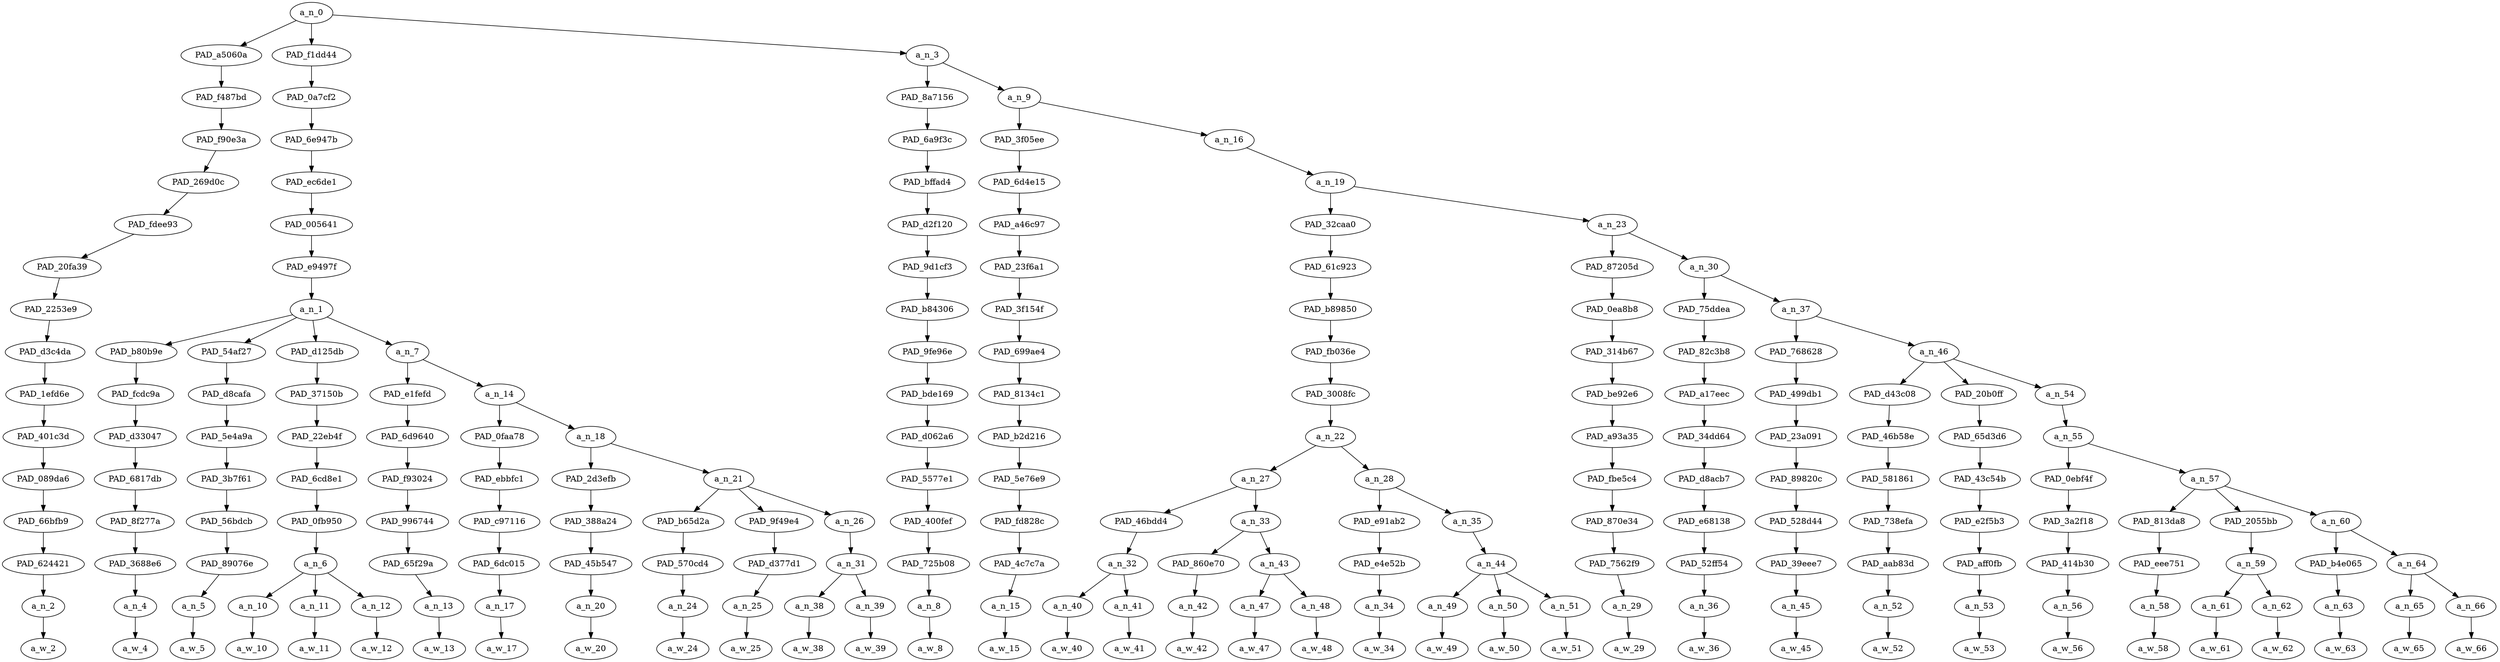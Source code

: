 strict digraph "" {
	a_n_0	[div_dir=1,
		index=0,
		level=15,
		pos="9.996310763888888,15!",
		text_span="[0, 1, 2, 3, 4, 5, 6, 7, 8, 9, 10, 11, 12, 13, 14, 15, 16, 17, 18, 19, 20, 21, 22, 23, 24, 25, 26, 27, 28, 29, 30, 31, 32, 33, 34, \
35]",
		value=1.00000000];
	PAD_a5060a	[div_dir=1,
		index=1,
		level=14,
		pos="12.0,14!",
		text_span="[12]",
		value=0.02925912];
	a_n_0 -> PAD_a5060a;
	PAD_f1dd44	[div_dir=1,
		index=0,
		level=14,
		pos="2.505208333333333,14!",
		text_span="[0, 1, 2, 3, 4, 5, 6, 7, 8, 9, 10, 11]",
		value=0.40695674];
	a_n_0 -> PAD_f1dd44;
	a_n_3	[div_dir=1,
		index=2,
		level=14,
		pos="15.483723958333332,14!",
		text_span="[13, 14, 15, 16, 17, 18, 19, 20, 21, 22, 23, 24, 25, 26, 27, 28, 29, 30, 31, 32, 33, 34, 35]",
		value=0.56371588];
	a_n_0 -> a_n_3;
	PAD_f487bd	[div_dir=1,
		index=1,
		level=13,
		pos="12.0,13!",
		text_span="[12]",
		value=0.02925912];
	PAD_a5060a -> PAD_f487bd;
	PAD_f90e3a	[div_dir=1,
		index=1,
		level=12,
		pos="12.0,12!",
		text_span="[12]",
		value=0.02925912];
	PAD_f487bd -> PAD_f90e3a;
	PAD_269d0c	[div_dir=1,
		index=1,
		level=11,
		pos="12.0,11!",
		text_span="[12]",
		value=0.02925912];
	PAD_f90e3a -> PAD_269d0c;
	PAD_fdee93	[div_dir=1,
		index=1,
		level=10,
		pos="12.0,10!",
		text_span="[12]",
		value=0.02925912];
	PAD_269d0c -> PAD_fdee93;
	PAD_20fa39	[div_dir=1,
		index=1,
		level=9,
		pos="12.0,9!",
		text_span="[12]",
		value=0.02925912];
	PAD_fdee93 -> PAD_20fa39;
	PAD_2253e9	[div_dir=1,
		index=1,
		level=8,
		pos="12.0,8!",
		text_span="[12]",
		value=0.02925912];
	PAD_20fa39 -> PAD_2253e9;
	PAD_d3c4da	[div_dir=1,
		index=4,
		level=7,
		pos="12.0,7!",
		text_span="[12]",
		value=0.02925912];
	PAD_2253e9 -> PAD_d3c4da;
	PAD_1efd6e	[div_dir=1,
		index=5,
		level=6,
		pos="12.0,6!",
		text_span="[12]",
		value=0.02925912];
	PAD_d3c4da -> PAD_1efd6e;
	PAD_401c3d	[div_dir=1,
		index=6,
		level=5,
		pos="12.0,5!",
		text_span="[12]",
		value=0.02925912];
	PAD_1efd6e -> PAD_401c3d;
	PAD_089da6	[div_dir=1,
		index=7,
		level=4,
		pos="12.0,4!",
		text_span="[12]",
		value=0.02925912];
	PAD_401c3d -> PAD_089da6;
	PAD_66bfb9	[div_dir=1,
		index=9,
		level=3,
		pos="12.0,3!",
		text_span="[12]",
		value=0.02925912];
	PAD_089da6 -> PAD_66bfb9;
	PAD_624421	[div_dir=1,
		index=9,
		level=2,
		pos="12.0,2!",
		text_span="[12]",
		value=0.02925912];
	PAD_66bfb9 -> PAD_624421;
	a_n_2	[div_dir=1,
		index=12,
		level=1,
		pos="12.0,1!",
		text_span="[12]",
		value=0.02925912];
	PAD_624421 -> a_n_2;
	a_w_2	[div_dir=0,
		index=12,
		level=0,
		pos="12,0!",
		text_span="[12]",
		value=you];
	a_n_2 -> a_w_2;
	PAD_0a7cf2	[div_dir=1,
		index=0,
		level=13,
		pos="2.505208333333333,13!",
		text_span="[0, 1, 2, 3, 4, 5, 6, 7, 8, 9, 10, 11]",
		value=0.40695674];
	PAD_f1dd44 -> PAD_0a7cf2;
	PAD_6e947b	[div_dir=1,
		index=0,
		level=12,
		pos="2.505208333333333,12!",
		text_span="[0, 1, 2, 3, 4, 5, 6, 7, 8, 9, 10, 11]",
		value=0.40695674];
	PAD_0a7cf2 -> PAD_6e947b;
	PAD_ec6de1	[div_dir=1,
		index=0,
		level=11,
		pos="2.505208333333333,11!",
		text_span="[0, 1, 2, 3, 4, 5, 6, 7, 8, 9, 10, 11]",
		value=0.40695674];
	PAD_6e947b -> PAD_ec6de1;
	PAD_005641	[div_dir=1,
		index=0,
		level=10,
		pos="2.505208333333333,10!",
		text_span="[0, 1, 2, 3, 4, 5, 6, 7, 8, 9, 10, 11]",
		value=0.40695674];
	PAD_ec6de1 -> PAD_005641;
	PAD_e9497f	[div_dir=1,
		index=0,
		level=9,
		pos="2.505208333333333,9!",
		text_span="[0, 1, 2, 3, 4, 5, 6, 7, 8, 9, 10, 11]",
		value=0.40695674];
	PAD_005641 -> PAD_e9497f;
	a_n_1	[div_dir=1,
		index=0,
		level=8,
		pos="2.505208333333333,8!",
		text_span="[0, 1, 2, 3, 4, 5, 6, 7, 8, 9, 10, 11]",
		value=0.40695674];
	PAD_e9497f -> a_n_1;
	PAD_b80b9e	[div_dir=1,
		index=0,
		level=7,
		pos="0.0,7!",
		text_span="[0]",
		value=0.04073213];
	a_n_1 -> PAD_b80b9e;
	PAD_54af27	[div_dir=1,
		index=1,
		level=7,
		pos="1.0,7!",
		text_span="[1]",
		value=0.03686962];
	a_n_1 -> PAD_54af27;
	PAD_d125db	[div_dir=1,
		index=2,
		level=7,
		pos="3.0,7!",
		text_span="[2, 3, 4]",
		value=0.17018415];
	a_n_1 -> PAD_d125db;
	a_n_7	[div_dir=-1,
		index=3,
		level=7,
		pos="6.020833333333333,7!",
		text_span="[5, 6, 7, 8, 9, 10, 11]",
		value=0.15912727];
	a_n_1 -> a_n_7;
	PAD_fcdc9a	[div_dir=1,
		index=0,
		level=6,
		pos="0.0,6!",
		text_span="[0]",
		value=0.04073213];
	PAD_b80b9e -> PAD_fcdc9a;
	PAD_d33047	[div_dir=1,
		index=0,
		level=5,
		pos="0.0,5!",
		text_span="[0]",
		value=0.04073213];
	PAD_fcdc9a -> PAD_d33047;
	PAD_6817db	[div_dir=1,
		index=0,
		level=4,
		pos="0.0,4!",
		text_span="[0]",
		value=0.04073213];
	PAD_d33047 -> PAD_6817db;
	PAD_8f277a	[div_dir=1,
		index=0,
		level=3,
		pos="0.0,3!",
		text_span="[0]",
		value=0.04073213];
	PAD_6817db -> PAD_8f277a;
	PAD_3688e6	[div_dir=1,
		index=0,
		level=2,
		pos="0.0,2!",
		text_span="[0]",
		value=0.04073213];
	PAD_8f277a -> PAD_3688e6;
	a_n_4	[div_dir=1,
		index=0,
		level=1,
		pos="0.0,1!",
		text_span="[0]",
		value=0.04073213];
	PAD_3688e6 -> a_n_4;
	a_w_4	[div_dir=0,
		index=0,
		level=0,
		pos="0,0!",
		text_span="[0]",
		value="<user>"];
	a_n_4 -> a_w_4;
	PAD_d8cafa	[div_dir=1,
		index=1,
		level=6,
		pos="1.0,6!",
		text_span="[1]",
		value=0.03686962];
	PAD_54af27 -> PAD_d8cafa;
	PAD_5e4a9a	[div_dir=1,
		index=1,
		level=5,
		pos="1.0,5!",
		text_span="[1]",
		value=0.03686962];
	PAD_d8cafa -> PAD_5e4a9a;
	PAD_3b7f61	[div_dir=1,
		index=1,
		level=4,
		pos="1.0,4!",
		text_span="[1]",
		value=0.03686962];
	PAD_5e4a9a -> PAD_3b7f61;
	PAD_56bdcb	[div_dir=1,
		index=1,
		level=3,
		pos="1.0,3!",
		text_span="[1]",
		value=0.03686962];
	PAD_3b7f61 -> PAD_56bdcb;
	PAD_89076e	[div_dir=1,
		index=1,
		level=2,
		pos="1.0,2!",
		text_span="[1]",
		value=0.03686962];
	PAD_56bdcb -> PAD_89076e;
	a_n_5	[div_dir=1,
		index=1,
		level=1,
		pos="1.0,1!",
		text_span="[1]",
		value=0.03686962];
	PAD_89076e -> a_n_5;
	a_w_5	[div_dir=0,
		index=1,
		level=0,
		pos="1,0!",
		text_span="[1]",
		value=also];
	a_n_5 -> a_w_5;
	PAD_37150b	[div_dir=1,
		index=2,
		level=6,
		pos="3.0,6!",
		text_span="[2, 3, 4]",
		value=0.17018415];
	PAD_d125db -> PAD_37150b;
	PAD_22eb4f	[div_dir=1,
		index=2,
		level=5,
		pos="3.0,5!",
		text_span="[2, 3, 4]",
		value=0.17018415];
	PAD_37150b -> PAD_22eb4f;
	PAD_6cd8e1	[div_dir=1,
		index=2,
		level=4,
		pos="3.0,4!",
		text_span="[2, 3, 4]",
		value=0.17018415];
	PAD_22eb4f -> PAD_6cd8e1;
	PAD_0fb950	[div_dir=1,
		index=2,
		level=3,
		pos="3.0,3!",
		text_span="[2, 3, 4]",
		value=0.17018415];
	PAD_6cd8e1 -> PAD_0fb950;
	a_n_6	[div_dir=1,
		index=2,
		level=2,
		pos="3.0,2!",
		text_span="[2, 3, 4]",
		value=0.17018415];
	PAD_0fb950 -> a_n_6;
	a_n_10	[div_dir=1,
		index=2,
		level=1,
		pos="2.0,1!",
		text_span="[2]",
		value=0.03594149];
	a_n_6 -> a_n_10;
	a_n_11	[div_dir=1,
		index=3,
		level=1,
		pos="3.0,1!",
		text_span="[3]",
		value=0.06768406];
	a_n_6 -> a_n_11;
	a_n_12	[div_dir=-1,
		index=4,
		level=1,
		pos="4.0,1!",
		text_span="[4]",
		value=0.06650378];
	a_n_6 -> a_n_12;
	a_w_10	[div_dir=0,
		index=2,
		level=0,
		pos="2,0!",
		text_span="[2]",
		value=a];
	a_n_10 -> a_w_10;
	a_w_11	[div_dir=0,
		index=3,
		level=0,
		pos="3,0!",
		text_span="[3]",
		value=syrian];
	a_n_11 -> a_w_11;
	a_w_12	[div_dir=0,
		index=4,
		level=0,
		pos="4,0!",
		text_span="[4]",
		value=refugee];
	a_n_12 -> a_w_12;
	PAD_e1fefd	[div_dir=1,
		index=3,
		level=6,
		pos="5.0,6!",
		text_span="[5]",
		value=0.02792077];
	a_n_7 -> PAD_e1fefd;
	a_n_14	[div_dir=-1,
		index=4,
		level=6,
		pos="7.041666666666666,6!",
		text_span="[6, 7, 8, 9, 10, 11]",
		value=0.13117822];
	a_n_7 -> a_n_14;
	PAD_6d9640	[div_dir=1,
		index=3,
		level=5,
		pos="5.0,5!",
		text_span="[5]",
		value=0.02792077];
	PAD_e1fefd -> PAD_6d9640;
	PAD_f93024	[div_dir=1,
		index=3,
		level=4,
		pos="5.0,4!",
		text_span="[5]",
		value=0.02792077];
	PAD_6d9640 -> PAD_f93024;
	PAD_996744	[div_dir=1,
		index=3,
		level=3,
		pos="5.0,3!",
		text_span="[5]",
		value=0.02792077];
	PAD_f93024 -> PAD_996744;
	PAD_65f29a	[div_dir=1,
		index=3,
		level=2,
		pos="5.0,2!",
		text_span="[5]",
		value=0.02792077];
	PAD_996744 -> PAD_65f29a;
	a_n_13	[div_dir=1,
		index=5,
		level=1,
		pos="5.0,1!",
		text_span="[5]",
		value=0.02792077];
	PAD_65f29a -> a_n_13;
	a_w_13	[div_dir=0,
		index=5,
		level=0,
		pos="5,0!",
		text_span="[5]",
		value=while];
	a_n_13 -> a_w_13;
	PAD_0faa78	[div_dir=-1,
		index=4,
		level=5,
		pos="6.0,5!",
		text_span="[6]",
		value=0.02726996];
	a_n_14 -> PAD_0faa78;
	a_n_18	[div_dir=-1,
		index=5,
		level=5,
		pos="8.083333333333332,5!",
		text_span="[7, 8, 9, 10, 11]",
		value=0.10381113];
	a_n_14 -> a_n_18;
	PAD_ebbfc1	[div_dir=-1,
		index=4,
		level=4,
		pos="6.0,4!",
		text_span="[6]",
		value=0.02726996];
	PAD_0faa78 -> PAD_ebbfc1;
	PAD_c97116	[div_dir=-1,
		index=4,
		level=3,
		pos="6.0,3!",
		text_span="[6]",
		value=0.02726996];
	PAD_ebbfc1 -> PAD_c97116;
	PAD_6dc015	[div_dir=-1,
		index=4,
		level=2,
		pos="6.0,2!",
		text_span="[6]",
		value=0.02726996];
	PAD_c97116 -> PAD_6dc015;
	a_n_17	[div_dir=-1,
		index=6,
		level=1,
		pos="6.0,1!",
		text_span="[6]",
		value=0.02726996];
	PAD_6dc015 -> a_n_17;
	a_w_17	[div_dir=0,
		index=6,
		level=0,
		pos="6,0!",
		text_span="[6]",
		value=everyone];
	a_n_17 -> a_w_17;
	PAD_2d3efb	[div_dir=-1,
		index=5,
		level=4,
		pos="7.0,4!",
		text_span="[7]",
		value=0.02152682];
	a_n_18 -> PAD_2d3efb;
	a_n_21	[div_dir=-1,
		index=6,
		level=4,
		pos="9.166666666666666,4!",
		text_span="[8, 9, 10, 11]",
		value=0.08222641];
	a_n_18 -> a_n_21;
	PAD_388a24	[div_dir=-1,
		index=5,
		level=3,
		pos="7.0,3!",
		text_span="[7]",
		value=0.02152682];
	PAD_2d3efb -> PAD_388a24;
	PAD_45b547	[div_dir=-1,
		index=5,
		level=2,
		pos="7.0,2!",
		text_span="[7]",
		value=0.02152682];
	PAD_388a24 -> PAD_45b547;
	a_n_20	[div_dir=-1,
		index=7,
		level=1,
		pos="7.0,1!",
		text_span="[7]",
		value=0.02152682];
	PAD_45b547 -> a_n_20;
	a_w_20	[div_dir=0,
		index=7,
		level=0,
		pos="7,0!",
		text_span="[7]",
		value=has];
	a_n_20 -> a_w_20;
	PAD_b65d2a	[div_dir=-1,
		index=6,
		level=3,
		pos="8.0,3!",
		text_span="[8]",
		value=0.01537251];
	a_n_21 -> PAD_b65d2a;
	PAD_9f49e4	[div_dir=-1,
		index=7,
		level=3,
		pos="9.0,3!",
		text_span="[9]",
		value=0.01930413];
	a_n_21 -> PAD_9f49e4;
	a_n_26	[div_dir=-1,
		index=8,
		level=3,
		pos="10.5,3!",
		text_span="[10, 11]",
		value=0.04751444];
	a_n_21 -> a_n_26;
	PAD_570cd4	[div_dir=-1,
		index=6,
		level=2,
		pos="8.0,2!",
		text_span="[8]",
		value=0.01537251];
	PAD_b65d2a -> PAD_570cd4;
	a_n_24	[div_dir=-1,
		index=8,
		level=1,
		pos="8.0,1!",
		text_span="[8]",
		value=0.01537251];
	PAD_570cd4 -> a_n_24;
	a_w_24	[div_dir=0,
		index=8,
		level=0,
		pos="8,0!",
		text_span="[8]",
		value=a1];
	a_n_24 -> a_w_24;
	PAD_d377d1	[div_dir=-1,
		index=7,
		level=2,
		pos="9.0,2!",
		text_span="[9]",
		value=0.01930413];
	PAD_9f49e4 -> PAD_d377d1;
	a_n_25	[div_dir=-1,
		index=9,
		level=1,
		pos="9.0,1!",
		text_span="[9]",
		value=0.01930413];
	PAD_d377d1 -> a_n_25;
	a_w_25	[div_dir=0,
		index=9,
		level=0,
		pos="9,0!",
		text_span="[9]",
		value=right];
	a_n_25 -> a_w_25;
	a_n_31	[div_dir=-1,
		index=8,
		level=2,
		pos="10.5,2!",
		text_span="[10, 11]",
		value=0.04748406];
	a_n_26 -> a_n_31;
	a_n_38	[div_dir=1,
		index=10,
		level=1,
		pos="10.0,1!",
		text_span="[10]",
		value=0.01671573];
	a_n_31 -> a_n_38;
	a_n_39	[div_dir=-1,
		index=11,
		level=1,
		pos="11.0,1!",
		text_span="[11]",
		value=0.03073795];
	a_n_31 -> a_n_39;
	a_w_38	[div_dir=0,
		index=10,
		level=0,
		pos="10,0!",
		text_span="[10]",
		value=to];
	a_n_38 -> a_w_38;
	a_w_39	[div_dir=0,
		index=11,
		level=0,
		pos="11,0!",
		text_span="[11]",
		value=protest];
	a_n_39 -> a_w_39;
	PAD_8a7156	[div_dir=1,
		index=2,
		level=13,
		pos="13.0,13!",
		text_span="[13]",
		value=0.01712700];
	a_n_3 -> PAD_8a7156;
	a_n_9	[div_dir=1,
		index=3,
		level=13,
		pos="17.967447916666664,13!",
		text_span="[14, 15, 16, 17, 18, 19, 20, 21, 22, 23, 24, 25, 26, 27, 28, 29, 30, 31, 32, 33, 34, 35]",
		value=0.54655732];
	a_n_3 -> a_n_9;
	PAD_6a9f3c	[div_dir=1,
		index=2,
		level=12,
		pos="13.0,12!",
		text_span="[13]",
		value=0.01712700];
	PAD_8a7156 -> PAD_6a9f3c;
	PAD_bffad4	[div_dir=1,
		index=2,
		level=11,
		pos="13.0,11!",
		text_span="[13]",
		value=0.01712700];
	PAD_6a9f3c -> PAD_bffad4;
	PAD_d2f120	[div_dir=1,
		index=2,
		level=10,
		pos="13.0,10!",
		text_span="[13]",
		value=0.01712700];
	PAD_bffad4 -> PAD_d2f120;
	PAD_9d1cf3	[div_dir=1,
		index=2,
		level=9,
		pos="13.0,9!",
		text_span="[13]",
		value=0.01712700];
	PAD_d2f120 -> PAD_9d1cf3;
	PAD_b84306	[div_dir=1,
		index=2,
		level=8,
		pos="13.0,8!",
		text_span="[13]",
		value=0.01712700];
	PAD_9d1cf3 -> PAD_b84306;
	PAD_9fe96e	[div_dir=1,
		index=5,
		level=7,
		pos="13.0,7!",
		text_span="[13]",
		value=0.01712700];
	PAD_b84306 -> PAD_9fe96e;
	PAD_bde169	[div_dir=1,
		index=6,
		level=6,
		pos="13.0,6!",
		text_span="[13]",
		value=0.01712700];
	PAD_9fe96e -> PAD_bde169;
	PAD_d062a6	[div_dir=1,
		index=7,
		level=5,
		pos="13.0,5!",
		text_span="[13]",
		value=0.01712700];
	PAD_bde169 -> PAD_d062a6;
	PAD_5577e1	[div_dir=1,
		index=8,
		level=4,
		pos="13.0,4!",
		text_span="[13]",
		value=0.01712700];
	PAD_d062a6 -> PAD_5577e1;
	PAD_400fef	[div_dir=1,
		index=10,
		level=3,
		pos="13.0,3!",
		text_span="[13]",
		value=0.01712700];
	PAD_5577e1 -> PAD_400fef;
	PAD_725b08	[div_dir=1,
		index=10,
		level=2,
		pos="13.0,2!",
		text_span="[13]",
		value=0.01712700];
	PAD_400fef -> PAD_725b08;
	a_n_8	[div_dir=1,
		index=13,
		level=1,
		pos="13.0,1!",
		text_span="[13]",
		value=0.01712700];
	PAD_725b08 -> a_n_8;
	a_w_8	[div_dir=0,
		index=13,
		level=0,
		pos="13,0!",
		text_span="[13]",
		value=would];
	a_n_8 -> a_w_8;
	PAD_3f05ee	[div_dir=-1,
		index=3,
		level=12,
		pos="14.0,12!",
		text_span="[14]",
		value=0.01839034];
	a_n_9 -> PAD_3f05ee;
	a_n_16	[div_dir=1,
		index=4,
		level=12,
		pos="21.934895833333332,12!",
		text_span="[15, 16, 17, 18, 19, 20, 21, 22, 23, 24, 25, 26, 27, 28, 29, 30, 31, 32, 33, 34, 35]",
		value=0.52814560];
	a_n_9 -> a_n_16;
	PAD_6d4e15	[div_dir=-1,
		index=3,
		level=11,
		pos="14.0,11!",
		text_span="[14]",
		value=0.01839034];
	PAD_3f05ee -> PAD_6d4e15;
	PAD_a46c97	[div_dir=-1,
		index=3,
		level=10,
		pos="14.0,10!",
		text_span="[14]",
		value=0.01839034];
	PAD_6d4e15 -> PAD_a46c97;
	PAD_23f6a1	[div_dir=-1,
		index=3,
		level=9,
		pos="14.0,9!",
		text_span="[14]",
		value=0.01839034];
	PAD_a46c97 -> PAD_23f6a1;
	PAD_3f154f	[div_dir=-1,
		index=3,
		level=8,
		pos="14.0,8!",
		text_span="[14]",
		value=0.01839034];
	PAD_23f6a1 -> PAD_3f154f;
	PAD_699ae4	[div_dir=-1,
		index=6,
		level=7,
		pos="14.0,7!",
		text_span="[14]",
		value=0.01839034];
	PAD_3f154f -> PAD_699ae4;
	PAD_8134c1	[div_dir=-1,
		index=7,
		level=6,
		pos="14.0,6!",
		text_span="[14]",
		value=0.01839034];
	PAD_699ae4 -> PAD_8134c1;
	PAD_b2d216	[div_dir=-1,
		index=8,
		level=5,
		pos="14.0,5!",
		text_span="[14]",
		value=0.01839034];
	PAD_8134c1 -> PAD_b2d216;
	PAD_5e76e9	[div_dir=-1,
		index=9,
		level=4,
		pos="14.0,4!",
		text_span="[14]",
		value=0.01839034];
	PAD_b2d216 -> PAD_5e76e9;
	PAD_fd828c	[div_dir=-1,
		index=11,
		level=3,
		pos="14.0,3!",
		text_span="[14]",
		value=0.01839034];
	PAD_5e76e9 -> PAD_fd828c;
	PAD_4c7c7a	[div_dir=-1,
		index=11,
		level=2,
		pos="14.0,2!",
		text_span="[14]",
		value=0.01839034];
	PAD_fd828c -> PAD_4c7c7a;
	a_n_15	[div_dir=-1,
		index=14,
		level=1,
		pos="14.0,1!",
		text_span="[14]",
		value=0.01839034];
	PAD_4c7c7a -> a_n_15;
	a_w_15	[div_dir=0,
		index=14,
		level=0,
		pos="14,0!",
		text_span="[14]",
		value=think];
	a_n_15 -> a_w_15;
	a_n_19	[div_dir=1,
		index=4,
		level=11,
		pos="21.934895833333332,11!",
		text_span="[15, 16, 17, 18, 19, 20, 21, 22, 23, 24, 25, 26, 27, 28, 29, 30, 31, 32, 33, 34, 35]",
		value=0.52810491];
	a_n_16 -> a_n_19;
	PAD_32caa0	[div_dir=1,
		index=4,
		level=10,
		pos="18.8125,10!",
		text_span="[15, 16, 17, 18, 19, 20, 21, 22, 23]",
		value=0.19591620];
	a_n_19 -> PAD_32caa0;
	a_n_23	[div_dir=-1,
		index=5,
		level=10,
		pos="25.057291666666664,10!",
		text_span="[24, 25, 26, 27, 28, 29, 30, 31, 32, 33, 34, 35]",
		value=0.33214802];
	a_n_19 -> a_n_23;
	PAD_61c923	[div_dir=1,
		index=4,
		level=9,
		pos="18.8125,9!",
		text_span="[15, 16, 17, 18, 19, 20, 21, 22, 23]",
		value=0.19591620];
	PAD_32caa0 -> PAD_61c923;
	PAD_b89850	[div_dir=1,
		index=4,
		level=8,
		pos="18.8125,8!",
		text_span="[15, 16, 17, 18, 19, 20, 21, 22, 23]",
		value=0.19591620];
	PAD_61c923 -> PAD_b89850;
	PAD_fb036e	[div_dir=1,
		index=7,
		level=7,
		pos="18.8125,7!",
		text_span="[15, 16, 17, 18, 19, 20, 21, 22, 23]",
		value=0.19591620];
	PAD_b89850 -> PAD_fb036e;
	PAD_3008fc	[div_dir=1,
		index=8,
		level=6,
		pos="18.8125,6!",
		text_span="[15, 16, 17, 18, 19, 20, 21, 22, 23]",
		value=0.19591620];
	PAD_fb036e -> PAD_3008fc;
	a_n_22	[div_dir=1,
		index=9,
		level=5,
		pos="18.8125,5!",
		text_span="[15, 16, 17, 18, 19, 20, 21, 22, 23]",
		value=0.19591620];
	PAD_3008fc -> a_n_22;
	a_n_27	[div_dir=1,
		index=10,
		level=4,
		pos="16.625,4!",
		text_span="[15, 16, 17, 18, 19]",
		value=0.11267972];
	a_n_22 -> a_n_27;
	a_n_28	[div_dir=1,
		index=11,
		level=4,
		pos="21.0,4!",
		text_span="[20, 21, 22, 23]",
		value=0.08307646];
	a_n_22 -> a_n_28;
	PAD_46bdd4	[div_dir=1,
		index=12,
		level=3,
		pos="15.5,3!",
		text_span="[15, 16]",
		value=0.04821964];
	a_n_27 -> PAD_46bdd4;
	a_n_33	[div_dir=1,
		index=13,
		level=3,
		pos="17.75,3!",
		text_span="[17, 18, 19]",
		value=0.06433882];
	a_n_27 -> a_n_33;
	a_n_32	[div_dir=1,
		index=12,
		level=2,
		pos="15.5,2!",
		text_span="[15, 16]",
		value=0.04821964];
	PAD_46bdd4 -> a_n_32;
	a_n_40	[div_dir=1,
		index=15,
		level=1,
		pos="15.0,1!",
		text_span="[15]",
		value=0.01774823];
	a_n_32 -> a_n_40;
	a_n_41	[div_dir=-1,
		index=16,
		level=1,
		pos="16.0,1!",
		text_span="[16]",
		value=0.03043910];
	a_n_32 -> a_n_41;
	a_w_40	[div_dir=0,
		index=15,
		level=0,
		pos="15,0!",
		text_span="[15]",
		value=the];
	a_n_40 -> a_w_40;
	a_w_41	[div_dir=0,
		index=16,
		level=0,
		pos="16,0!",
		text_span="[16]",
		value=elders];
	a_n_41 -> a_w_41;
	PAD_860e70	[div_dir=1,
		index=13,
		level=2,
		pos="17.0,2!",
		text_span="[17]",
		value=0.01663374];
	a_n_33 -> PAD_860e70;
	a_n_43	[div_dir=1,
		index=14,
		level=2,
		pos="18.5,2!",
		text_span="[18, 19]",
		value=0.04757574];
	a_n_33 -> a_n_43;
	a_n_42	[div_dir=1,
		index=17,
		level=1,
		pos="17.0,1!",
		text_span="[17]",
		value=0.01663374];
	PAD_860e70 -> a_n_42;
	a_w_42	[div_dir=0,
		index=17,
		level=0,
		pos="17,0!",
		text_span="[17]",
		value=of];
	a_n_42 -> a_w_42;
	a_n_47	[div_dir=1,
		index=18,
		level=1,
		pos="18.0,1!",
		text_span="[18]",
		value=0.01650395];
	a_n_43 -> a_n_47;
	a_n_48	[div_dir=1,
		index=19,
		level=1,
		pos="19.0,1!",
		text_span="[19]",
		value=0.03097843];
	a_n_43 -> a_n_48;
	a_w_47	[div_dir=0,
		index=18,
		level=0,
		pos="18,0!",
		text_span="[18]",
		value=the1];
	a_n_47 -> a_w_47;
	a_w_48	[div_dir=0,
		index=19,
		level=0,
		pos="19,0!",
		text_span="[19]",
		value=country];
	a_n_48 -> a_w_48;
	PAD_e91ab2	[div_dir=-1,
		index=14,
		level=3,
		pos="20.0,3!",
		text_span="[20]",
		value=0.01678073];
	a_n_28 -> PAD_e91ab2;
	a_n_35	[div_dir=1,
		index=15,
		level=3,
		pos="22.0,3!",
		text_span="[21, 22, 23]",
		value=0.06619120];
	a_n_28 -> a_n_35;
	PAD_e4e52b	[div_dir=-1,
		index=15,
		level=2,
		pos="20.0,2!",
		text_span="[20]",
		value=0.01678073];
	PAD_e91ab2 -> PAD_e4e52b;
	a_n_34	[div_dir=-1,
		index=20,
		level=1,
		pos="20.0,1!",
		text_span="[20]",
		value=0.01678073];
	PAD_e4e52b -> a_n_34;
	a_w_34	[div_dir=0,
		index=20,
		level=0,
		pos="20,0!",
		text_span="[20]",
		value=that];
	a_n_34 -> a_w_34;
	a_n_44	[div_dir=1,
		index=16,
		level=2,
		pos="22.0,2!",
		text_span="[21, 22, 23]",
		value=0.06602701];
	a_n_35 -> a_n_44;
	a_n_49	[div_dir=1,
		index=21,
		level=1,
		pos="21.0,1!",
		text_span="[21]",
		value=0.01831373];
	a_n_44 -> a_n_49;
	a_n_50	[div_dir=1,
		index=22,
		level=1,
		pos="22.0,1!",
		text_span="[22]",
		value=0.02212111];
	a_n_44 -> a_n_50;
	a_n_51	[div_dir=1,
		index=23,
		level=1,
		pos="23.0,1!",
		text_span="[23]",
		value=0.02542799];
	a_n_44 -> a_n_51;
	a_w_49	[div_dir=0,
		index=21,
		level=0,
		pos="21,0!",
		text_span="[21]",
		value=gave];
	a_n_49 -> a_w_49;
	a_w_50	[div_dir=0,
		index=22,
		level=0,
		pos="22,0!",
		text_span="[22]",
		value=you1];
	a_n_50 -> a_w_50;
	a_w_51	[div_dir=0,
		index=23,
		level=0,
		pos="23,0!",
		text_span="[23]",
		value=asylum];
	a_n_51 -> a_w_51;
	PAD_87205d	[div_dir=1,
		index=5,
		level=9,
		pos="24.0,9!",
		text_span="[24]",
		value=0.01508587];
	a_n_23 -> PAD_87205d;
	a_n_30	[div_dir=-1,
		index=6,
		level=9,
		pos="26.114583333333332,9!",
		text_span="[25, 26, 27, 28, 29, 30, 31, 32, 33, 34, 35]",
		value=0.31697856];
	a_n_23 -> a_n_30;
	PAD_0ea8b8	[div_dir=1,
		index=5,
		level=8,
		pos="24.0,8!",
		text_span="[24]",
		value=0.01508587];
	PAD_87205d -> PAD_0ea8b8;
	PAD_314b67	[div_dir=1,
		index=8,
		level=7,
		pos="24.0,7!",
		text_span="[24]",
		value=0.01508587];
	PAD_0ea8b8 -> PAD_314b67;
	PAD_be92e6	[div_dir=1,
		index=9,
		level=6,
		pos="24.0,6!",
		text_span="[24]",
		value=0.01508587];
	PAD_314b67 -> PAD_be92e6;
	PAD_a93a35	[div_dir=1,
		index=10,
		level=5,
		pos="24.0,5!",
		text_span="[24]",
		value=0.01508587];
	PAD_be92e6 -> PAD_a93a35;
	PAD_fbe5c4	[div_dir=1,
		index=12,
		level=4,
		pos="24.0,4!",
		text_span="[24]",
		value=0.01508587];
	PAD_a93a35 -> PAD_fbe5c4;
	PAD_870e34	[div_dir=1,
		index=16,
		level=3,
		pos="24.0,3!",
		text_span="[24]",
		value=0.01508587];
	PAD_fbe5c4 -> PAD_870e34;
	PAD_7562f9	[div_dir=1,
		index=17,
		level=2,
		pos="24.0,2!",
		text_span="[24]",
		value=0.01508587];
	PAD_870e34 -> PAD_7562f9;
	a_n_29	[div_dir=1,
		index=24,
		level=1,
		pos="24.0,1!",
		text_span="[24]",
		value=0.01508587];
	PAD_7562f9 -> a_n_29;
	a_w_29	[div_dir=0,
		index=24,
		level=0,
		pos="24,0!",
		text_span="[24]",
		value=would1];
	a_n_29 -> a_w_29;
	PAD_75ddea	[div_dir=1,
		index=6,
		level=8,
		pos="25.0,8!",
		text_span="[25]",
		value=0.01414345];
	a_n_30 -> PAD_75ddea;
	a_n_37	[div_dir=-1,
		index=7,
		level=8,
		pos="27.229166666666664,8!",
		text_span="[26, 27, 28, 29, 30, 31, 32, 33, 34, 35]",
		value=0.30274293];
	a_n_30 -> a_n_37;
	PAD_82c3b8	[div_dir=1,
		index=9,
		level=7,
		pos="25.0,7!",
		text_span="[25]",
		value=0.01414345];
	PAD_75ddea -> PAD_82c3b8;
	PAD_a17eec	[div_dir=1,
		index=10,
		level=6,
		pos="25.0,6!",
		text_span="[25]",
		value=0.01414345];
	PAD_82c3b8 -> PAD_a17eec;
	PAD_34dd64	[div_dir=1,
		index=11,
		level=5,
		pos="25.0,5!",
		text_span="[25]",
		value=0.01414345];
	PAD_a17eec -> PAD_34dd64;
	PAD_d8acb7	[div_dir=1,
		index=13,
		level=4,
		pos="25.0,4!",
		text_span="[25]",
		value=0.01414345];
	PAD_34dd64 -> PAD_d8acb7;
	PAD_e68138	[div_dir=1,
		index=17,
		level=3,
		pos="25.0,3!",
		text_span="[25]",
		value=0.01414345];
	PAD_d8acb7 -> PAD_e68138;
	PAD_52ff54	[div_dir=1,
		index=18,
		level=2,
		pos="25.0,2!",
		text_span="[25]",
		value=0.01414345];
	PAD_e68138 -> PAD_52ff54;
	a_n_36	[div_dir=1,
		index=25,
		level=1,
		pos="25.0,1!",
		text_span="[25]",
		value=0.01414345];
	PAD_52ff54 -> a_n_36;
	a_w_36	[div_dir=0,
		index=25,
		level=0,
		pos="25,0!",
		text_span="[25]",
		value=have];
	a_n_36 -> a_w_36;
	PAD_768628	[div_dir=1,
		index=10,
		level=7,
		pos="26.0,7!",
		text_span="[26]",
		value=0.01778455];
	a_n_37 -> PAD_768628;
	a_n_46	[div_dir=-1,
		index=11,
		level=7,
		pos="28.458333333333332,7!",
		text_span="[27, 28, 29, 30, 31, 32, 33, 34, 35]",
		value=0.28485735];
	a_n_37 -> a_n_46;
	PAD_499db1	[div_dir=1,
		index=11,
		level=6,
		pos="26.0,6!",
		text_span="[26]",
		value=0.01778455];
	PAD_768628 -> PAD_499db1;
	PAD_23a091	[div_dir=1,
		index=12,
		level=5,
		pos="26.0,5!",
		text_span="[26]",
		value=0.01778455];
	PAD_499db1 -> PAD_23a091;
	PAD_89820c	[div_dir=1,
		index=14,
		level=4,
		pos="26.0,4!",
		text_span="[26]",
		value=0.01778455];
	PAD_23a091 -> PAD_89820c;
	PAD_528d44	[div_dir=1,
		index=18,
		level=3,
		pos="26.0,3!",
		text_span="[26]",
		value=0.01778455];
	PAD_89820c -> PAD_528d44;
	PAD_39eee7	[div_dir=1,
		index=19,
		level=2,
		pos="26.0,2!",
		text_span="[26]",
		value=0.01778455];
	PAD_528d44 -> PAD_39eee7;
	a_n_45	[div_dir=1,
		index=26,
		level=1,
		pos="26.0,1!",
		text_span="[26]",
		value=0.01778455];
	PAD_39eee7 -> a_n_45;
	a_w_45	[div_dir=0,
		index=26,
		level=0,
		pos="26,0!",
		text_span="[26]",
		value=earned];
	a_n_45 -> a_w_45;
	PAD_d43c08	[div_dir=-1,
		index=12,
		level=6,
		pos="27.0,6!",
		text_span="[27]",
		value=0.01869711];
	a_n_46 -> PAD_d43c08;
	PAD_20b0ff	[div_dir=1,
		index=13,
		level=6,
		pos="28.0,6!",
		text_span="[28]",
		value=0.01934681];
	a_n_46 -> PAD_20b0ff;
	a_n_54	[div_dir=-1,
		index=14,
		level=6,
		pos="30.375,6!",
		text_span="[29, 30, 31, 32, 33, 34, 35]",
		value=0.24669632];
	a_n_46 -> a_n_54;
	PAD_46b58e	[div_dir=-1,
		index=13,
		level=5,
		pos="27.0,5!",
		text_span="[27]",
		value=0.01869711];
	PAD_d43c08 -> PAD_46b58e;
	PAD_581861	[div_dir=-1,
		index=15,
		level=4,
		pos="27.0,4!",
		text_span="[27]",
		value=0.01869711];
	PAD_46b58e -> PAD_581861;
	PAD_738efa	[div_dir=-1,
		index=19,
		level=3,
		pos="27.0,3!",
		text_span="[27]",
		value=0.01869711];
	PAD_581861 -> PAD_738efa;
	PAD_aab83d	[div_dir=-1,
		index=20,
		level=2,
		pos="27.0,2!",
		text_span="[27]",
		value=0.01869711];
	PAD_738efa -> PAD_aab83d;
	a_n_52	[div_dir=-1,
		index=27,
		level=1,
		pos="27.0,1!",
		text_span="[27]",
		value=0.01869711];
	PAD_aab83d -> a_n_52;
	a_w_52	[div_dir=0,
		index=27,
		level=0,
		pos="27,0!",
		text_span="[27]",
		value=the2];
	a_n_52 -> a_w_52;
	PAD_65d3d6	[div_dir=1,
		index=14,
		level=5,
		pos="28.0,5!",
		text_span="[28]",
		value=0.01934681];
	PAD_20b0ff -> PAD_65d3d6;
	PAD_43c54b	[div_dir=1,
		index=16,
		level=4,
		pos="28.0,4!",
		text_span="[28]",
		value=0.01934681];
	PAD_65d3d6 -> PAD_43c54b;
	PAD_e2f5b3	[div_dir=1,
		index=20,
		level=3,
		pos="28.0,3!",
		text_span="[28]",
		value=0.01934681];
	PAD_43c54b -> PAD_e2f5b3;
	PAD_aff0fb	[div_dir=1,
		index=21,
		level=2,
		pos="28.0,2!",
		text_span="[28]",
		value=0.01934681];
	PAD_e2f5b3 -> PAD_aff0fb;
	a_n_53	[div_dir=1,
		index=28,
		level=1,
		pos="28.0,1!",
		text_span="[28]",
		value=0.01934681];
	PAD_aff0fb -> a_n_53;
	a_w_53	[div_dir=0,
		index=28,
		level=0,
		pos="28,0!",
		text_span="[28]",
		value=right1];
	a_n_53 -> a_w_53;
	a_n_55	[div_dir=-1,
		index=15,
		level=5,
		pos="30.375,5!",
		text_span="[29, 30, 31, 32, 33, 34, 35]",
		value=0.24658701];
	a_n_54 -> a_n_55;
	PAD_0ebf4f	[div_dir=1,
		index=17,
		level=4,
		pos="29.0,4!",
		text_span="[29]",
		value=0.02016746];
	a_n_55 -> PAD_0ebf4f;
	a_n_57	[div_dir=-1,
		index=18,
		level=4,
		pos="31.75,4!",
		text_span="[30, 31, 32, 33, 34, 35]",
		value=0.22631023];
	a_n_55 -> a_n_57;
	PAD_3a2f18	[div_dir=1,
		index=21,
		level=3,
		pos="29.0,3!",
		text_span="[29]",
		value=0.02016746];
	PAD_0ebf4f -> PAD_3a2f18;
	PAD_414b30	[div_dir=1,
		index=22,
		level=2,
		pos="29.0,2!",
		text_span="[29]",
		value=0.02016746];
	PAD_3a2f18 -> PAD_414b30;
	a_n_56	[div_dir=1,
		index=29,
		level=1,
		pos="29.0,1!",
		text_span="[29]",
		value=0.02016746];
	PAD_414b30 -> a_n_56;
	a_w_56	[div_dir=0,
		index=29,
		level=0,
		pos="29,0!",
		text_span="[29]",
		value=to1];
	a_n_56 -> a_w_56;
	PAD_813da8	[div_dir=1,
		index=22,
		level=3,
		pos="30.0,3!",
		text_span="[30]",
		value=0.02513090];
	a_n_57 -> PAD_813da8;
	PAD_2055bb	[div_dir=-1,
		index=23,
		level=3,
		pos="31.5,3!",
		text_span="[31, 32]",
		value=0.10535191];
	a_n_57 -> PAD_2055bb;
	a_n_60	[div_dir=-1,
		index=24,
		level=3,
		pos="33.75,3!",
		text_span="[33, 34, 35]",
		value=0.09570825];
	a_n_57 -> a_n_60;
	PAD_eee751	[div_dir=1,
		index=23,
		level=2,
		pos="30.0,2!",
		text_span="[30]",
		value=0.02513090];
	PAD_813da8 -> PAD_eee751;
	a_n_58	[div_dir=1,
		index=30,
		level=1,
		pos="30.0,1!",
		text_span="[30]",
		value=0.02513090];
	PAD_eee751 -> a_n_58;
	a_w_58	[div_dir=0,
		index=30,
		level=0,
		pos="30,0!",
		text_span="[30]",
		value=cross];
	a_n_58 -> a_w_58;
	a_n_59	[div_dir=-1,
		index=24,
		level=2,
		pos="31.5,2!",
		text_span="[31, 32]",
		value=0.10535191];
	PAD_2055bb -> a_n_59;
	a_n_61	[div_dir=1,
		index=31,
		level=1,
		pos="31.0,1!",
		text_span="[31]",
		value=0.07057779];
	a_n_59 -> a_n_61;
	a_n_62	[div_dir=-1,
		index=32,
		level=1,
		pos="32.0,1!",
		text_span="[32]",
		value=0.03465323];
	a_n_59 -> a_n_62;
	a_w_61	[div_dir=0,
		index=31,
		level=0,
		pos="31,0!",
		text_span="[31]",
		value=the3];
	a_n_61 -> a_w_61;
	a_w_62	[div_dir=0,
		index=32,
		level=0,
		pos="32,0!",
		text_span="[32]",
		value=street];
	a_n_62 -> a_w_62;
	PAD_b4e065	[div_dir=1,
		index=25,
		level=2,
		pos="33.0,2!",
		text_span="[33]",
		value=0.02533108];
	a_n_60 -> PAD_b4e065;
	a_n_64	[div_dir=-1,
		index=26,
		level=2,
		pos="34.5,2!",
		text_span="[34, 35]",
		value=0.07018899];
	a_n_60 -> a_n_64;
	a_n_63	[div_dir=1,
		index=33,
		level=1,
		pos="33.0,1!",
		text_span="[33]",
		value=0.02533108];
	PAD_b4e065 -> a_n_63;
	a_w_63	[div_dir=0,
		index=33,
		level=0,
		pos="33,0!",
		text_span="[33]",
		value=without];
	a_n_63 -> a_w_63;
	a_n_65	[div_dir=-1,
		index=34,
		level=1,
		pos="34.0,1!",
		text_span="[34]",
		value=0.02981178];
	a_n_64 -> a_n_65;
	a_n_66	[div_dir=-1,
		index=35,
		level=1,
		pos="35.0,1!",
		text_span="[35]",
		value=0.04003012];
	a_n_64 -> a_n_66;
	a_w_65	[div_dir=0,
		index=34,
		level=0,
		pos="34,0!",
		text_span="[34]",
		value=your];
	a_n_65 -> a_w_65;
	a_w_66	[div_dir=0,
		index=35,
		level=0,
		pos="35,0!",
		text_span="[35]",
		value=harassment];
	a_n_66 -> a_w_66;
}
